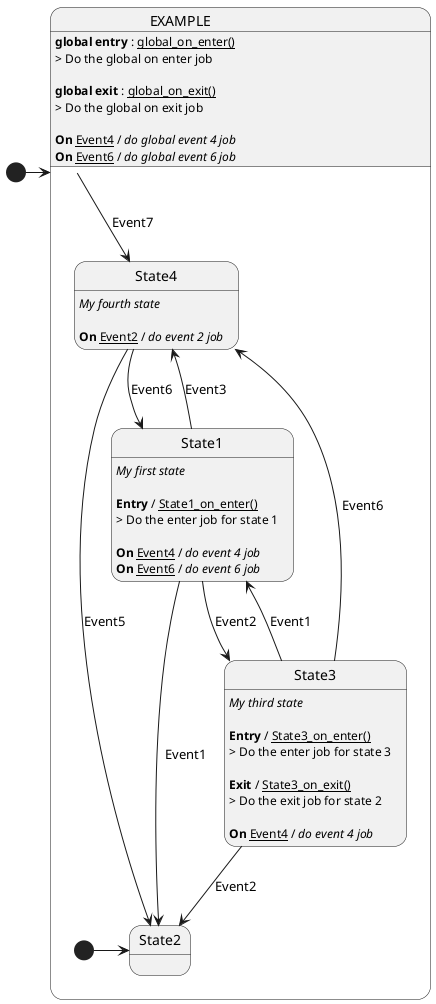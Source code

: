 
@startuml

[*] -> EXAMPLE
state EXAMPLE{
EXAMPLE : **global entry** : __global_on_enter()__
EXAMPLE : > Do the global on enter job\n
EXAMPLE : **global exit** : __global_on_exit()__
EXAMPLE : > Do the global on exit job\n
EXAMPLE --> State4 : Event7

EXAMPLE : **On** __Event4__ / //do global event 4 job//

EXAMPLE : **On** __Event6__ / //do global event 6 job//



[*] -> State2

State1 : //My first state//\n
State1 : **Entry** / __State1_on_enter()__
State1 : > Do the enter job for state 1\n
State1 --> State2 : Event1

State1 --> State3 : Event2

State1 --> State4 : Event3

State1 : **On** __Event4__ / //do event 4 job//

State1 : **On** __Event6__ / //do event 6 job//



State3 : //My third state//\n
State3 : **Entry** / __State3_on_enter()__
State3 : > Do the enter job for state 3\n
State3 : **Exit** / __State3_on_exit()__
State3 : > Do the exit job for state 2\n
State3 --> State4 : Event6

State3 --> State2 : Event2

State3 --> State1 : Event1

State3 : **On** __Event4__ / //do event 4 job//



State4 : //My fourth state//\n
State4 --> State1 : Event6

State4 --> State2 : Event5

State4 : **On** __Event2__ / //do event 2 job//


}

@enduml
